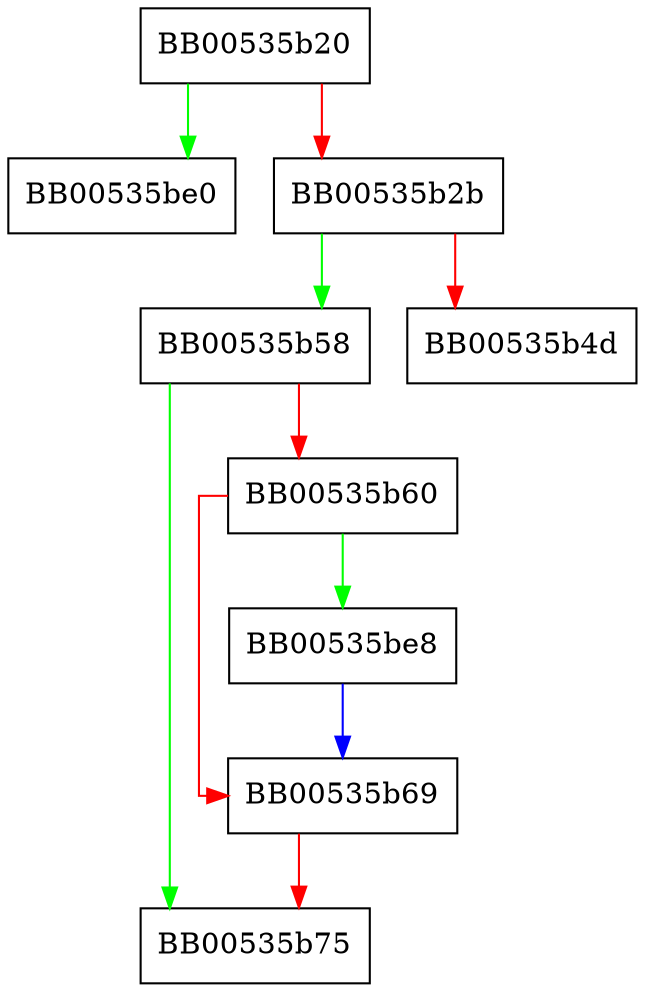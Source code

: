 digraph conn_free {
  node [shape="box"];
  graph [splines=ortho];
  BB00535b20 -> BB00535be0 [color="green"];
  BB00535b20 -> BB00535b2b [color="red"];
  BB00535b2b -> BB00535b58 [color="green"];
  BB00535b2b -> BB00535b4d [color="red"];
  BB00535b58 -> BB00535b75 [color="green"];
  BB00535b58 -> BB00535b60 [color="red"];
  BB00535b60 -> BB00535be8 [color="green"];
  BB00535b60 -> BB00535b69 [color="red"];
  BB00535b69 -> BB00535b75 [color="red"];
  BB00535be8 -> BB00535b69 [color="blue"];
}